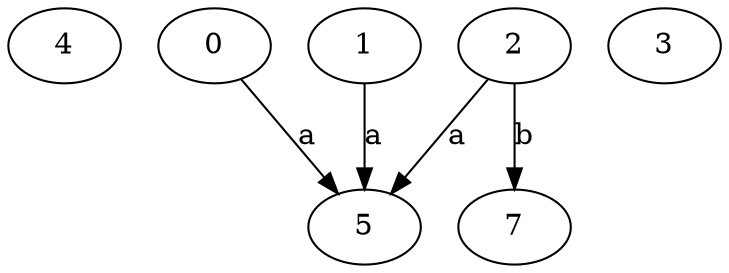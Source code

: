 strict digraph  {
4;
5;
0;
1;
7;
2;
3;
0 -> 5  [label=a];
1 -> 5  [label=a];
2 -> 5  [label=a];
2 -> 7  [label=b];
}
